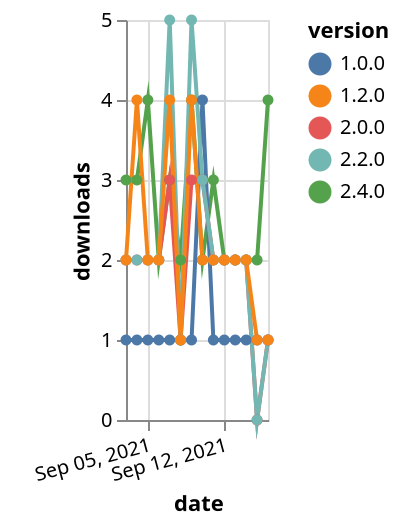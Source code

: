 {"$schema": "https://vega.github.io/schema/vega-lite/v5.json", "description": "A simple bar chart with embedded data.", "data": {"values": [{"date": "2021-09-03", "total": 261, "delta": 3, "version": "2.4.0"}, {"date": "2021-09-04", "total": 264, "delta": 3, "version": "2.4.0"}, {"date": "2021-09-05", "total": 268, "delta": 4, "version": "2.4.0"}, {"date": "2021-09-06", "total": 270, "delta": 2, "version": "2.4.0"}, {"date": "2021-09-07", "total": 273, "delta": 3, "version": "2.4.0"}, {"date": "2021-09-08", "total": 275, "delta": 2, "version": "2.4.0"}, {"date": "2021-09-09", "total": 279, "delta": 4, "version": "2.4.0"}, {"date": "2021-09-10", "total": 281, "delta": 2, "version": "2.4.0"}, {"date": "2021-09-11", "total": 284, "delta": 3, "version": "2.4.0"}, {"date": "2021-09-12", "total": 286, "delta": 2, "version": "2.4.0"}, {"date": "2021-09-13", "total": 288, "delta": 2, "version": "2.4.0"}, {"date": "2021-09-14", "total": 290, "delta": 2, "version": "2.4.0"}, {"date": "2021-09-15", "total": 292, "delta": 2, "version": "2.4.0"}, {"date": "2021-09-16", "total": 296, "delta": 4, "version": "2.4.0"}, {"date": "2021-09-03", "total": 413, "delta": 1, "version": "1.0.0"}, {"date": "2021-09-04", "total": 414, "delta": 1, "version": "1.0.0"}, {"date": "2021-09-05", "total": 415, "delta": 1, "version": "1.0.0"}, {"date": "2021-09-06", "total": 416, "delta": 1, "version": "1.0.0"}, {"date": "2021-09-07", "total": 417, "delta": 1, "version": "1.0.0"}, {"date": "2021-09-08", "total": 418, "delta": 1, "version": "1.0.0"}, {"date": "2021-09-09", "total": 419, "delta": 1, "version": "1.0.0"}, {"date": "2021-09-10", "total": 423, "delta": 4, "version": "1.0.0"}, {"date": "2021-09-11", "total": 424, "delta": 1, "version": "1.0.0"}, {"date": "2021-09-12", "total": 425, "delta": 1, "version": "1.0.0"}, {"date": "2021-09-13", "total": 426, "delta": 1, "version": "1.0.0"}, {"date": "2021-09-14", "total": 427, "delta": 1, "version": "1.0.0"}, {"date": "2021-09-15", "total": 428, "delta": 1, "version": "1.0.0"}, {"date": "2021-09-16", "total": 429, "delta": 1, "version": "1.0.0"}, {"date": "2021-09-03", "total": 1044, "delta": 2, "version": "2.0.0"}, {"date": "2021-09-04", "total": 1046, "delta": 2, "version": "2.0.0"}, {"date": "2021-09-05", "total": 1048, "delta": 2, "version": "2.0.0"}, {"date": "2021-09-06", "total": 1050, "delta": 2, "version": "2.0.0"}, {"date": "2021-09-07", "total": 1053, "delta": 3, "version": "2.0.0"}, {"date": "2021-09-08", "total": 1054, "delta": 1, "version": "2.0.0"}, {"date": "2021-09-09", "total": 1057, "delta": 3, "version": "2.0.0"}, {"date": "2021-09-10", "total": 1060, "delta": 3, "version": "2.0.0"}, {"date": "2021-09-11", "total": 1062, "delta": 2, "version": "2.0.0"}, {"date": "2021-09-12", "total": 1064, "delta": 2, "version": "2.0.0"}, {"date": "2021-09-13", "total": 1066, "delta": 2, "version": "2.0.0"}, {"date": "2021-09-14", "total": 1068, "delta": 2, "version": "2.0.0"}, {"date": "2021-09-15", "total": 1068, "delta": 0, "version": "2.0.0"}, {"date": "2021-09-16", "total": 1069, "delta": 1, "version": "2.0.0"}, {"date": "2021-09-03", "total": 830, "delta": 2, "version": "2.2.0"}, {"date": "2021-09-04", "total": 832, "delta": 2, "version": "2.2.0"}, {"date": "2021-09-05", "total": 834, "delta": 2, "version": "2.2.0"}, {"date": "2021-09-06", "total": 836, "delta": 2, "version": "2.2.0"}, {"date": "2021-09-07", "total": 841, "delta": 5, "version": "2.2.0"}, {"date": "2021-09-08", "total": 842, "delta": 1, "version": "2.2.0"}, {"date": "2021-09-09", "total": 847, "delta": 5, "version": "2.2.0"}, {"date": "2021-09-10", "total": 850, "delta": 3, "version": "2.2.0"}, {"date": "2021-09-11", "total": 852, "delta": 2, "version": "2.2.0"}, {"date": "2021-09-12", "total": 854, "delta": 2, "version": "2.2.0"}, {"date": "2021-09-13", "total": 856, "delta": 2, "version": "2.2.0"}, {"date": "2021-09-14", "total": 858, "delta": 2, "version": "2.2.0"}, {"date": "2021-09-15", "total": 858, "delta": 0, "version": "2.2.0"}, {"date": "2021-09-16", "total": 859, "delta": 1, "version": "2.2.0"}, {"date": "2021-09-03", "total": 2246, "delta": 2, "version": "1.2.0"}, {"date": "2021-09-04", "total": 2250, "delta": 4, "version": "1.2.0"}, {"date": "2021-09-05", "total": 2252, "delta": 2, "version": "1.2.0"}, {"date": "2021-09-06", "total": 2254, "delta": 2, "version": "1.2.0"}, {"date": "2021-09-07", "total": 2258, "delta": 4, "version": "1.2.0"}, {"date": "2021-09-08", "total": 2259, "delta": 1, "version": "1.2.0"}, {"date": "2021-09-09", "total": 2263, "delta": 4, "version": "1.2.0"}, {"date": "2021-09-10", "total": 2265, "delta": 2, "version": "1.2.0"}, {"date": "2021-09-11", "total": 2267, "delta": 2, "version": "1.2.0"}, {"date": "2021-09-12", "total": 2269, "delta": 2, "version": "1.2.0"}, {"date": "2021-09-13", "total": 2271, "delta": 2, "version": "1.2.0"}, {"date": "2021-09-14", "total": 2273, "delta": 2, "version": "1.2.0"}, {"date": "2021-09-15", "total": 2274, "delta": 1, "version": "1.2.0"}, {"date": "2021-09-16", "total": 2275, "delta": 1, "version": "1.2.0"}]}, "width": "container", "mark": {"type": "line", "point": {"filled": true}}, "encoding": {"x": {"field": "date", "type": "temporal", "timeUnit": "yearmonthdate", "title": "date", "axis": {"labelAngle": -15}}, "y": {"field": "delta", "type": "quantitative", "title": "downloads"}, "color": {"field": "version", "type": "nominal"}, "tooltip": {"field": "delta"}}}